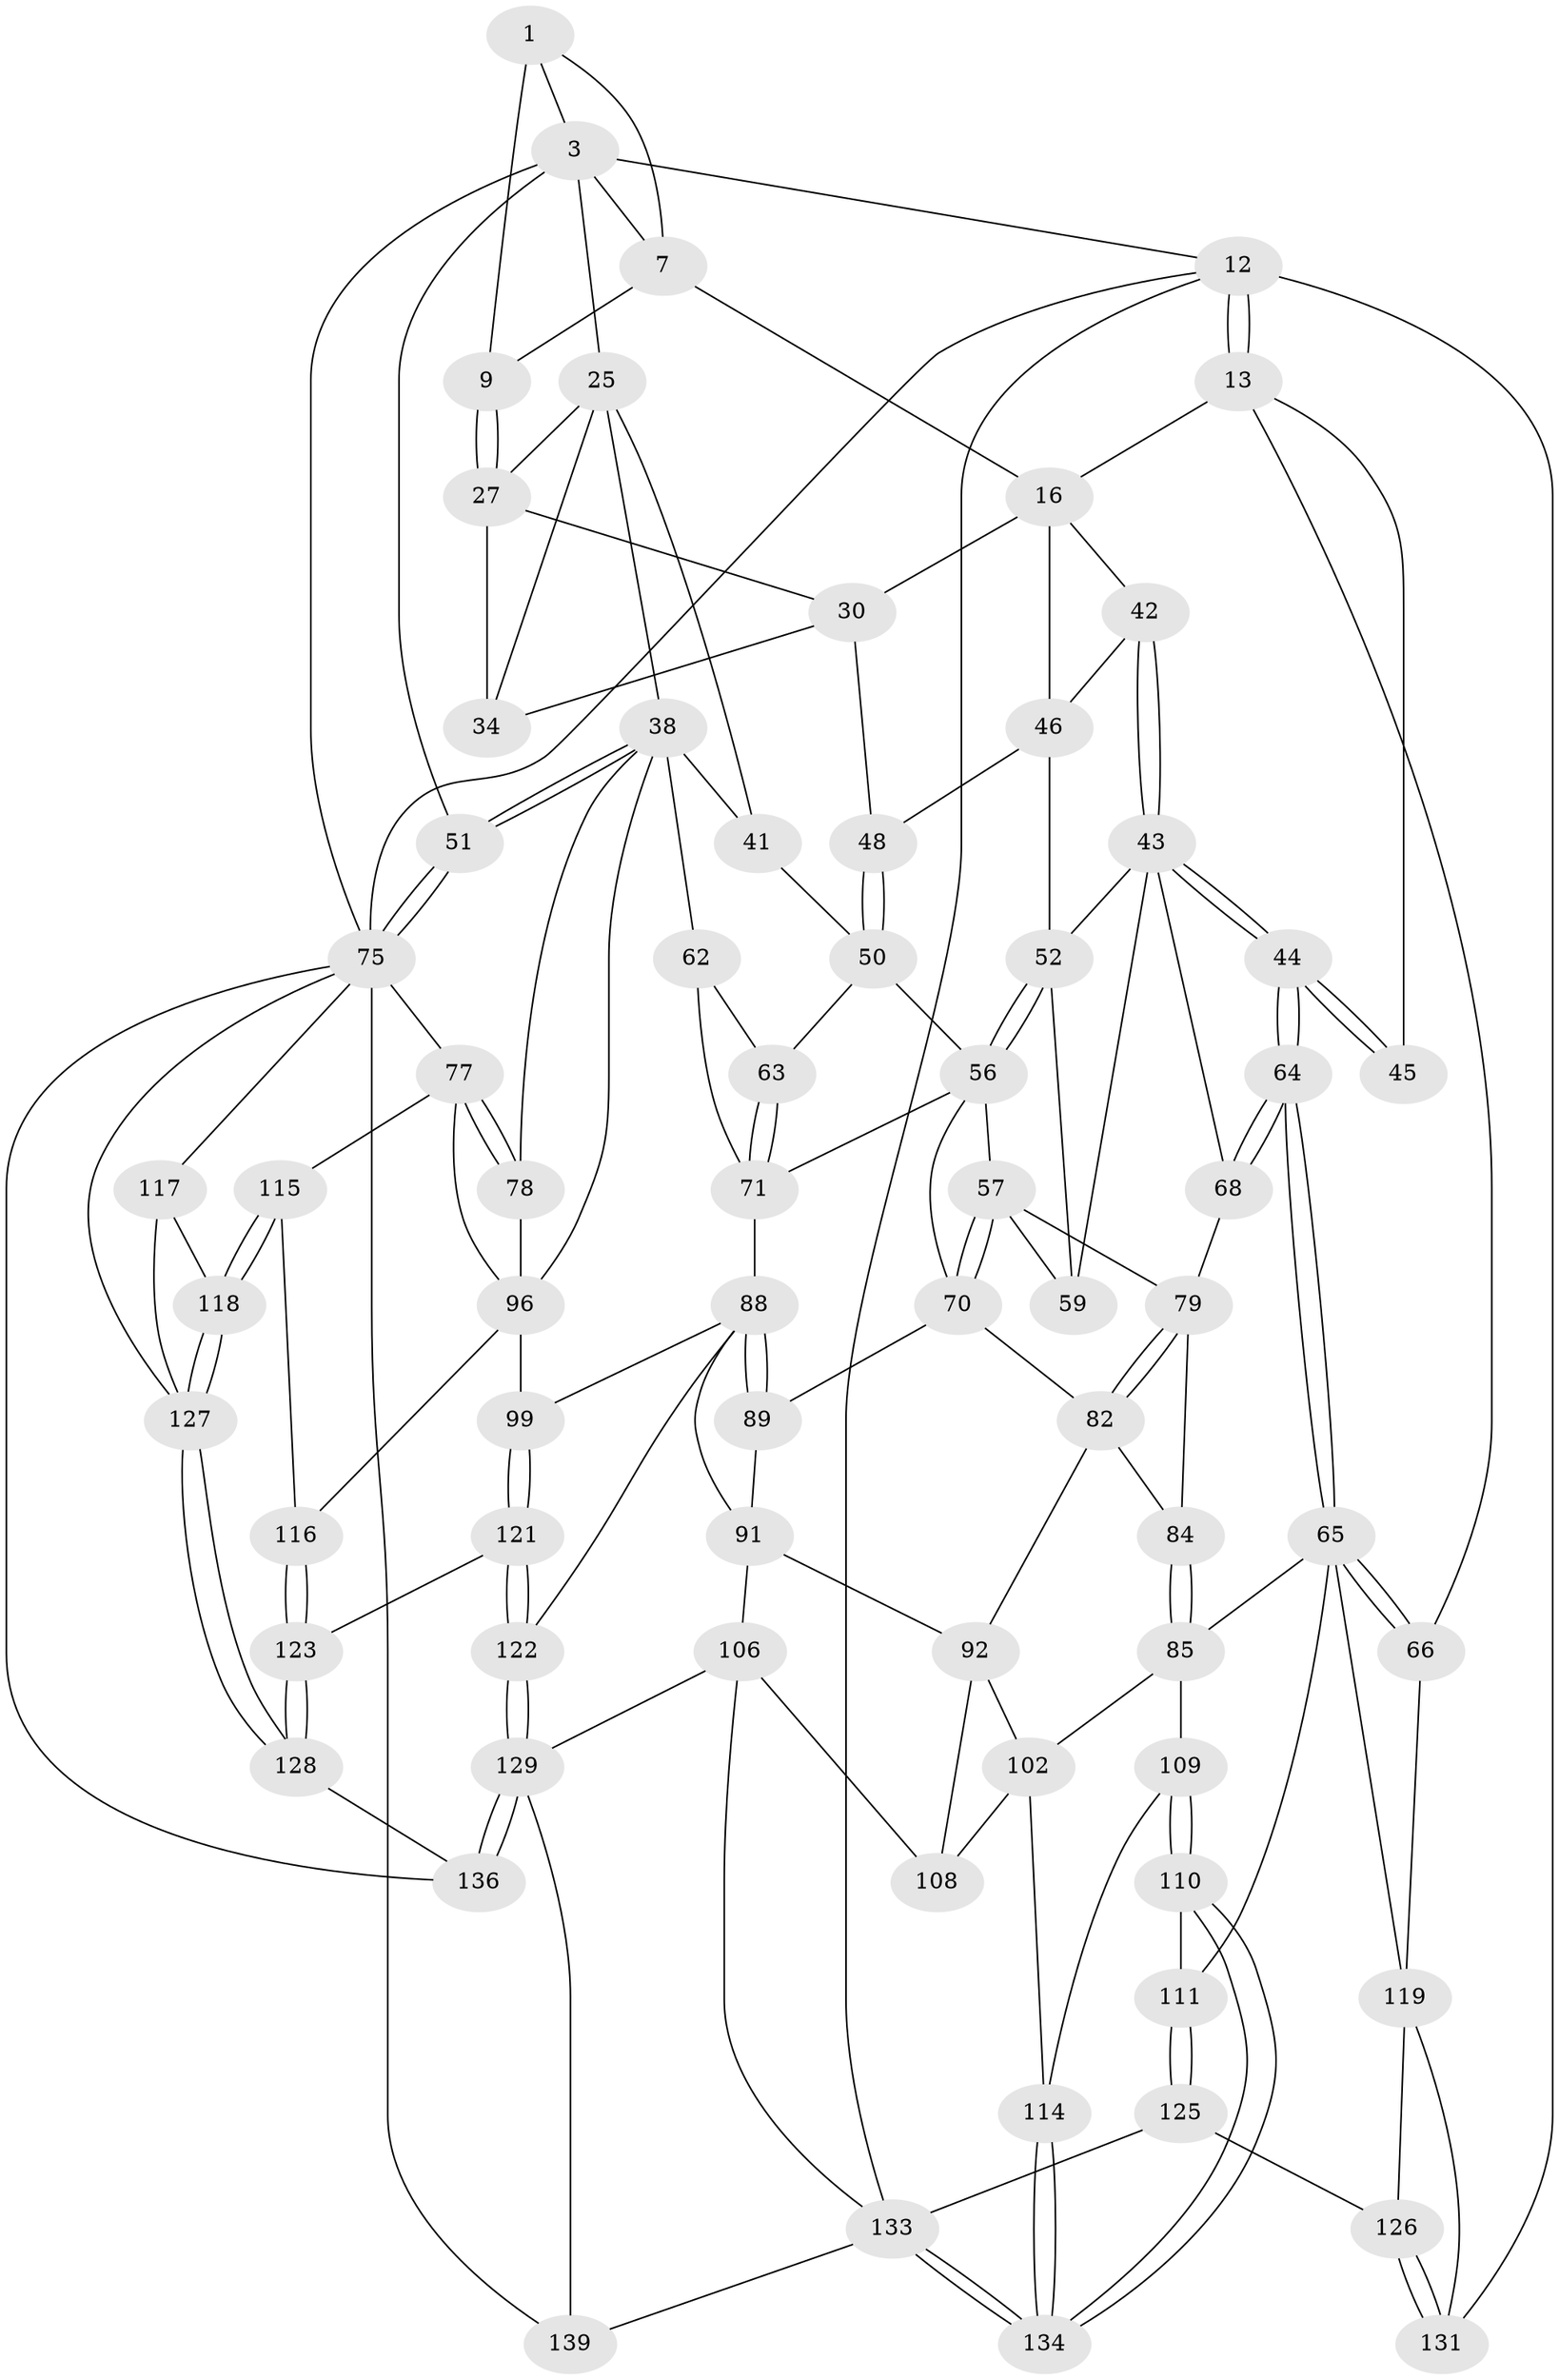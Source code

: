 // original degree distribution, {3: 0.014084507042253521, 5: 0.5915492957746479, 4: 0.20422535211267606, 6: 0.19014084507042253}
// Generated by graph-tools (version 1.1) at 2025/17/03/09/25 04:17:16]
// undirected, 71 vertices, 165 edges
graph export_dot {
graph [start="1"]
  node [color=gray90,style=filled];
  1 [pos="+0.8102919861796308+0",super="+6+2"];
  3 [pos="+0.8846125867502689+0.09998733858767445",super="+24+4"];
  7 [pos="+0.6016414050006292+0",super="+8+15"];
  9 [pos="+0.7958759534075764+0.12553515076647825",super="+10"];
  12 [pos="+0+0",super="+132"];
  13 [pos="+0+0",super="+14+21"];
  16 [pos="+0.4810543090210989+0.1686118251942744",super="+31+17"];
  25 [pos="+0.8444321081073816+0.23991621577942507",super="+37+26"];
  27 [pos="+0.7886668797785774+0.16188894079426877",super="+28"];
  30 [pos="+0.5819177763274054+0.2577718907935414",super="+35"];
  34 [pos="+0.6915222644891048+0.23458206078858346"];
  38 [pos="+0.9099205696381285+0.41670684690064813",super="+39"];
  41 [pos="+0.768226501460206+0.34406181206447956"];
  42 [pos="+0.36743236562678927+0.2753715522363769"];
  43 [pos="+0.3533938453412135+0.38186435141061875",super="+55"];
  44 [pos="+0.1729286846812171+0.41114289911623625"];
  45 [pos="+0.09264791177891551+0.30135257706672236"];
  46 [pos="+0.5357334961004323+0.27408585405310987",super="+47+49"];
  48 [pos="+0.6467797056531633+0.3715869127380582"];
  50 [pos="+0.6471579943801842+0.37207796917852376",super="+60"];
  51 [pos="+1+0.389770834440312"];
  52 [pos="+0.524707336709036+0.3856346523692206",super="+53"];
  56 [pos="+0.5338439441826545+0.458588572936781",super="+61"];
  57 [pos="+0.496149901424251+0.4692663130462426",super="+58"];
  59 [pos="+0.4270889793203469+0.4703657403976091"];
  62 [pos="+0.7453803242282608+0.5047808386170771",super="+74"];
  63 [pos="+0.6667721158578473+0.46962882085927105"];
  64 [pos="+0.17532299421175002+0.538264943477847"];
  65 [pos="+0.12679310456739665+0.6450635692098211",super="+86"];
  66 [pos="+0+0.6242480518665654"];
  68 [pos="+0.28954424845012805+0.535898501260473"];
  70 [pos="+0.5309855755310854+0.5944383858596665",super="+81"];
  71 [pos="+0.6157826052993179+0.6049030032705776",super="+83"];
  75 [pos="+1+0.7110316820912149",super="+76+93"];
  77 [pos="+0.9819373560232599+0.6754547554454978",super="+100"];
  78 [pos="+0.9308472482903623+0.6397263782316998"];
  79 [pos="+0.4161077078876014+0.562302071696005",super="+80"];
  82 [pos="+0.43085534997669606+0.5965819907909113",super="+87"];
  84 [pos="+0.2963351930633236+0.6600163019832613"];
  85 [pos="+0.17058417818664218+0.6729433801111522",super="+103"];
  88 [pos="+0.6264093809972405+0.6976866912230159",super="+94"];
  89 [pos="+0.5203739939849548+0.6798626022222538",super="+90"];
  91 [pos="+0.42467444818034866+0.7239677657147777",super="+105"];
  92 [pos="+0.4032690509359708+0.7178798299451604",super="+101"];
  96 [pos="+0.7595980126856018+0.6373489128444657",super="+97"];
  99 [pos="+0.6894339300935959+0.7976925920708553"];
  102 [pos="+0.2074211090528458+0.7169306811967429",super="+113"];
  106 [pos="+0.4088583671410324+0.8577952523210094",super="+107"];
  108 [pos="+0.37137329626104193+0.8053431534313792"];
  109 [pos="+0.1840423055362026+0.8401637642855498"];
  110 [pos="+0.1468459736703747+0.8770172713143107"];
  111 [pos="+0.13943629391909154+0.8794670116088623"];
  114 [pos="+0.2560634751577987+0.8508030248746461"];
  115 [pos="+0.8283175728680291+0.7969992154144694"];
  116 [pos="+0.7646016037091388+0.8378450038875169"];
  117 [pos="+0.9508030111773232+0.8129148903676213"];
  118 [pos="+0.8722525796726425+0.8480747306399721"];
  119 [pos="+0.05848008536101111+0.8207136130435264",super="+120"];
  121 [pos="+0.674099297794096+0.8462588837318621"];
  122 [pos="+0.5740765091602982+0.8934201062298405"];
  123 [pos="+0.7637356811761209+0.8576726989287327",super="+124"];
  125 [pos="+0.10762245748070356+0.9315501079093075"];
  126 [pos="+0.050050254904621415+0.8899888651434817"];
  127 [pos="+0.8625513019707602+0.8817489048392527",super="+138"];
  128 [pos="+0.7981172361460371+0.9433320302050334",super="+135"];
  129 [pos="+0.5736074742642846+0.8951767072235635",super="+130"];
  131 [pos="+0+0.8898406376011349"];
  133 [pos="+0.2674777520935704+0.9193806966351177",super="+140"];
  134 [pos="+0.25533068881790344+0.8861709952278696"];
  136 [pos="+0.7398881515897782+1"];
  139 [pos="+0.299270512347683+1"];
  1 -- 7;
  1 -- 3;
  1 -- 9 [weight=2];
  3 -- 51;
  3 -- 25 [weight=2];
  3 -- 12;
  3 -- 7;
  3 -- 75;
  7 -- 16;
  7 -- 9;
  9 -- 27 [weight=2];
  9 -- 27;
  12 -- 13 [weight=2];
  12 -- 13;
  12 -- 75;
  12 -- 131;
  12 -- 133;
  13 -- 45 [weight=2];
  13 -- 16;
  13 -- 66;
  16 -- 46;
  16 -- 30;
  16 -- 42;
  25 -- 38;
  25 -- 34;
  25 -- 27;
  25 -- 41;
  27 -- 34;
  27 -- 30;
  30 -- 48;
  30 -- 34;
  38 -- 51;
  38 -- 51;
  38 -- 96;
  38 -- 62 [weight=2];
  38 -- 41;
  38 -- 78;
  41 -- 50;
  42 -- 43;
  42 -- 43;
  42 -- 46;
  43 -- 44;
  43 -- 44;
  43 -- 59;
  43 -- 52;
  43 -- 68;
  44 -- 45;
  44 -- 45;
  44 -- 64;
  44 -- 64;
  46 -- 52 [weight=2];
  46 -- 48;
  48 -- 50;
  48 -- 50;
  50 -- 63;
  50 -- 56;
  51 -- 75;
  51 -- 75;
  52 -- 56;
  52 -- 56;
  52 -- 59;
  56 -- 57;
  56 -- 70;
  56 -- 71;
  57 -- 70;
  57 -- 70;
  57 -- 59;
  57 -- 79;
  62 -- 63;
  62 -- 71;
  63 -- 71;
  63 -- 71;
  64 -- 65;
  64 -- 65;
  64 -- 68;
  64 -- 68;
  65 -- 66;
  65 -- 66;
  65 -- 119;
  65 -- 85;
  65 -- 111;
  66 -- 119;
  68 -- 79;
  70 -- 89;
  70 -- 82;
  71 -- 88;
  75 -- 77;
  75 -- 117;
  75 -- 136;
  75 -- 139;
  75 -- 127;
  77 -- 78;
  77 -- 78;
  77 -- 96;
  77 -- 115;
  78 -- 96;
  79 -- 82;
  79 -- 82;
  79 -- 84;
  82 -- 84;
  82 -- 92;
  84 -- 85;
  84 -- 85;
  85 -- 109;
  85 -- 102;
  88 -- 89 [weight=2];
  88 -- 89;
  88 -- 99;
  88 -- 122;
  88 -- 91;
  89 -- 91;
  91 -- 92;
  91 -- 106;
  92 -- 108;
  92 -- 102;
  96 -- 99;
  96 -- 116;
  99 -- 121;
  99 -- 121;
  102 -- 114;
  102 -- 108;
  106 -- 108;
  106 -- 133;
  106 -- 129;
  109 -- 110;
  109 -- 110;
  109 -- 114;
  110 -- 111;
  110 -- 134;
  110 -- 134;
  111 -- 125;
  111 -- 125;
  114 -- 134;
  114 -- 134;
  115 -- 116;
  115 -- 118;
  115 -- 118;
  116 -- 123;
  116 -- 123;
  117 -- 118;
  117 -- 127;
  118 -- 127;
  118 -- 127;
  119 -- 126;
  119 -- 131;
  121 -- 122;
  121 -- 122;
  121 -- 123;
  122 -- 129;
  122 -- 129;
  123 -- 128 [weight=2];
  123 -- 128;
  125 -- 126;
  125 -- 133;
  126 -- 131;
  126 -- 131;
  127 -- 128;
  127 -- 128;
  128 -- 136;
  129 -- 136;
  129 -- 136;
  129 -- 139;
  133 -- 134;
  133 -- 134;
  133 -- 139;
}
